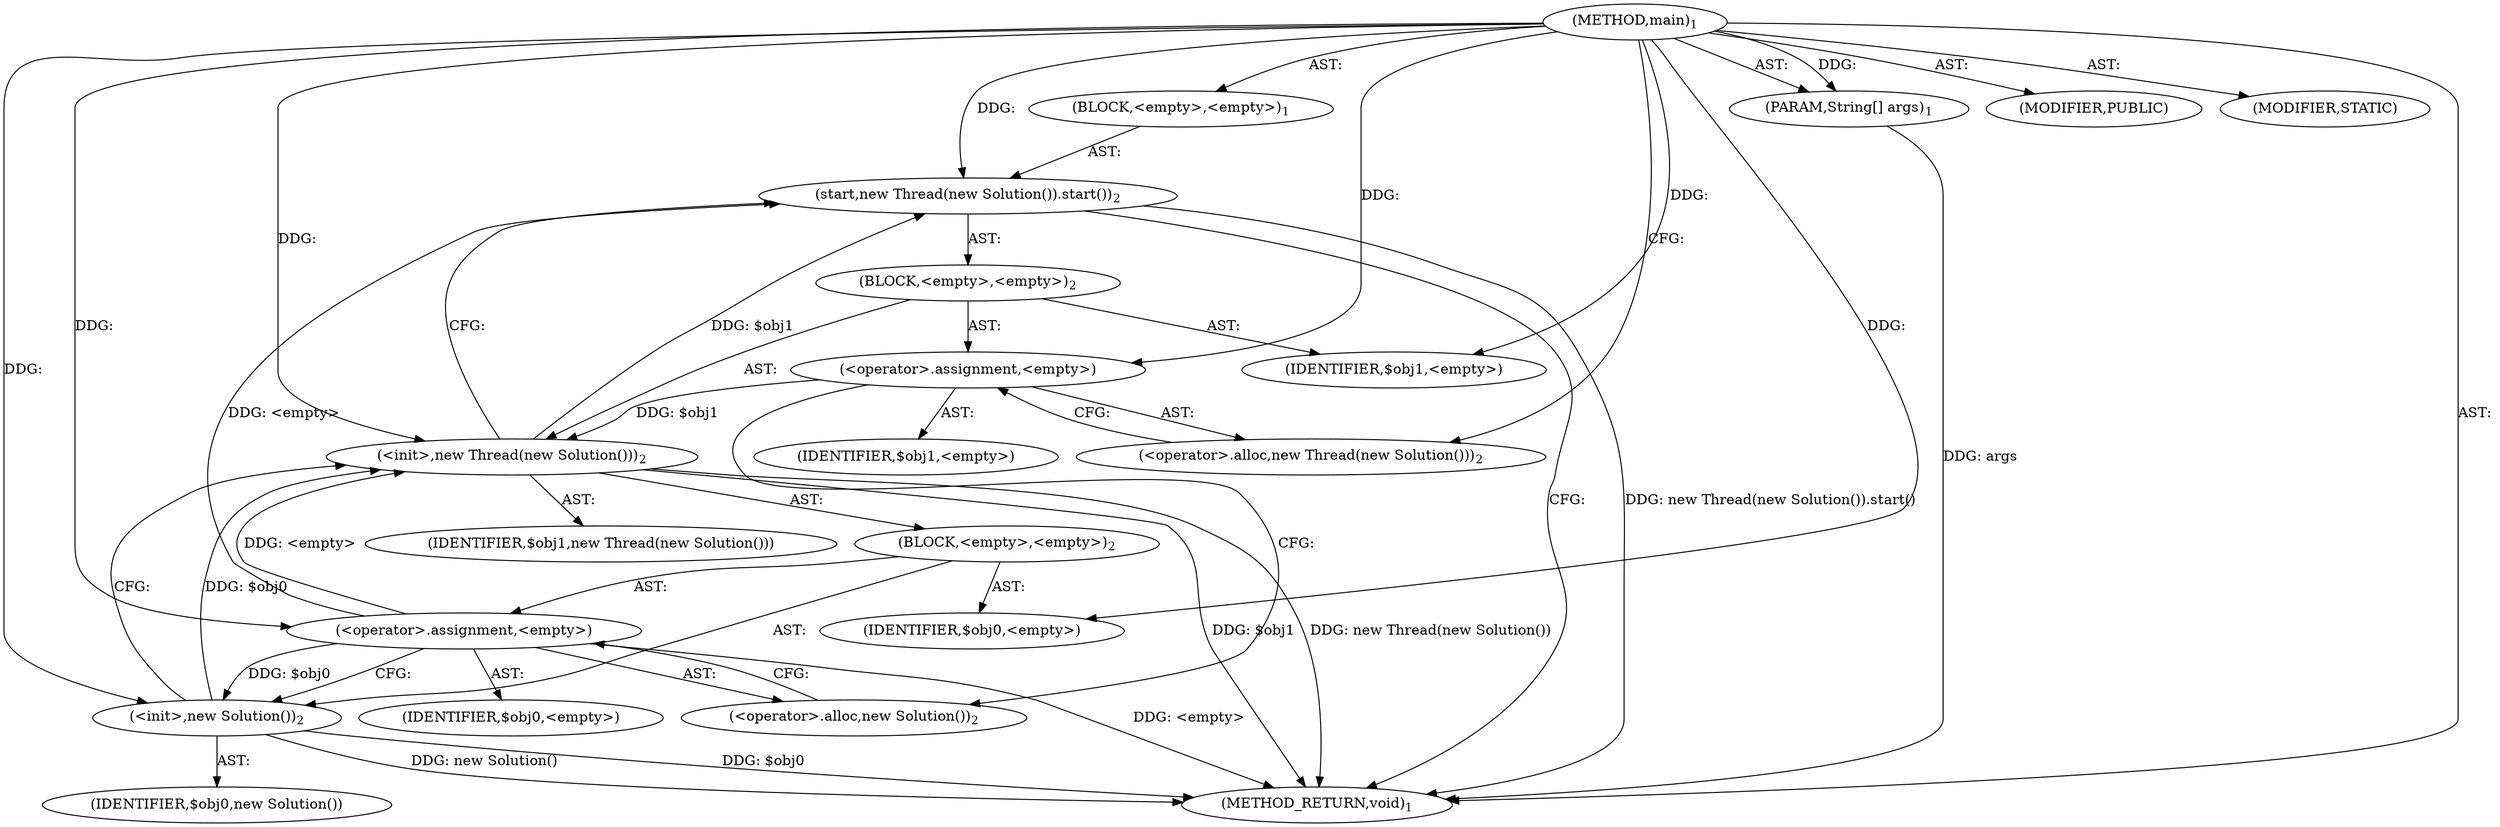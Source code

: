 digraph "main" {  
"17" [label = <(METHOD,main)<SUB>1</SUB>> ]
"18" [label = <(PARAM,String[] args)<SUB>1</SUB>> ]
"19" [label = <(BLOCK,&lt;empty&gt;,&lt;empty&gt;)<SUB>1</SUB>> ]
"20" [label = <(start,new Thread(new Solution()).start())<SUB>2</SUB>> ]
"21" [label = <(BLOCK,&lt;empty&gt;,&lt;empty&gt;)<SUB>2</SUB>> ]
"22" [label = <(&lt;operator&gt;.assignment,&lt;empty&gt;)> ]
"23" [label = <(IDENTIFIER,$obj1,&lt;empty&gt;)> ]
"24" [label = <(&lt;operator&gt;.alloc,new Thread(new Solution()))<SUB>2</SUB>> ]
"25" [label = <(&lt;init&gt;,new Thread(new Solution()))<SUB>2</SUB>> ]
"26" [label = <(IDENTIFIER,$obj1,new Thread(new Solution()))> ]
"27" [label = <(BLOCK,&lt;empty&gt;,&lt;empty&gt;)<SUB>2</SUB>> ]
"28" [label = <(&lt;operator&gt;.assignment,&lt;empty&gt;)> ]
"29" [label = <(IDENTIFIER,$obj0,&lt;empty&gt;)> ]
"30" [label = <(&lt;operator&gt;.alloc,new Solution())<SUB>2</SUB>> ]
"31" [label = <(&lt;init&gt;,new Solution())<SUB>2</SUB>> ]
"32" [label = <(IDENTIFIER,$obj0,new Solution())> ]
"33" [label = <(IDENTIFIER,$obj0,&lt;empty&gt;)> ]
"34" [label = <(IDENTIFIER,$obj1,&lt;empty&gt;)> ]
"35" [label = <(MODIFIER,PUBLIC)> ]
"36" [label = <(MODIFIER,STATIC)> ]
"37" [label = <(METHOD_RETURN,void)<SUB>1</SUB>> ]
  "17" -> "18"  [ label = "AST: "] 
  "17" -> "19"  [ label = "AST: "] 
  "17" -> "35"  [ label = "AST: "] 
  "17" -> "36"  [ label = "AST: "] 
  "17" -> "37"  [ label = "AST: "] 
  "19" -> "20"  [ label = "AST: "] 
  "20" -> "21"  [ label = "AST: "] 
  "21" -> "22"  [ label = "AST: "] 
  "21" -> "25"  [ label = "AST: "] 
  "21" -> "34"  [ label = "AST: "] 
  "22" -> "23"  [ label = "AST: "] 
  "22" -> "24"  [ label = "AST: "] 
  "25" -> "26"  [ label = "AST: "] 
  "25" -> "27"  [ label = "AST: "] 
  "27" -> "28"  [ label = "AST: "] 
  "27" -> "31"  [ label = "AST: "] 
  "27" -> "33"  [ label = "AST: "] 
  "28" -> "29"  [ label = "AST: "] 
  "28" -> "30"  [ label = "AST: "] 
  "31" -> "32"  [ label = "AST: "] 
  "20" -> "37"  [ label = "CFG: "] 
  "22" -> "30"  [ label = "CFG: "] 
  "25" -> "20"  [ label = "CFG: "] 
  "24" -> "22"  [ label = "CFG: "] 
  "28" -> "31"  [ label = "CFG: "] 
  "31" -> "25"  [ label = "CFG: "] 
  "30" -> "28"  [ label = "CFG: "] 
  "17" -> "24"  [ label = "CFG: "] 
  "18" -> "37"  [ label = "DDG: args"] 
  "25" -> "37"  [ label = "DDG: $obj1"] 
  "28" -> "37"  [ label = "DDG: &lt;empty&gt;"] 
  "31" -> "37"  [ label = "DDG: $obj0"] 
  "31" -> "37"  [ label = "DDG: new Solution()"] 
  "25" -> "37"  [ label = "DDG: new Thread(new Solution())"] 
  "20" -> "37"  [ label = "DDG: new Thread(new Solution()).start()"] 
  "17" -> "18"  [ label = "DDG: "] 
  "28" -> "20"  [ label = "DDG: &lt;empty&gt;"] 
  "25" -> "20"  [ label = "DDG: $obj1"] 
  "17" -> "20"  [ label = "DDG: "] 
  "17" -> "22"  [ label = "DDG: "] 
  "17" -> "34"  [ label = "DDG: "] 
  "22" -> "25"  [ label = "DDG: $obj1"] 
  "17" -> "25"  [ label = "DDG: "] 
  "28" -> "25"  [ label = "DDG: &lt;empty&gt;"] 
  "31" -> "25"  [ label = "DDG: $obj0"] 
  "17" -> "28"  [ label = "DDG: "] 
  "17" -> "33"  [ label = "DDG: "] 
  "28" -> "31"  [ label = "DDG: $obj0"] 
  "17" -> "31"  [ label = "DDG: "] 
}

